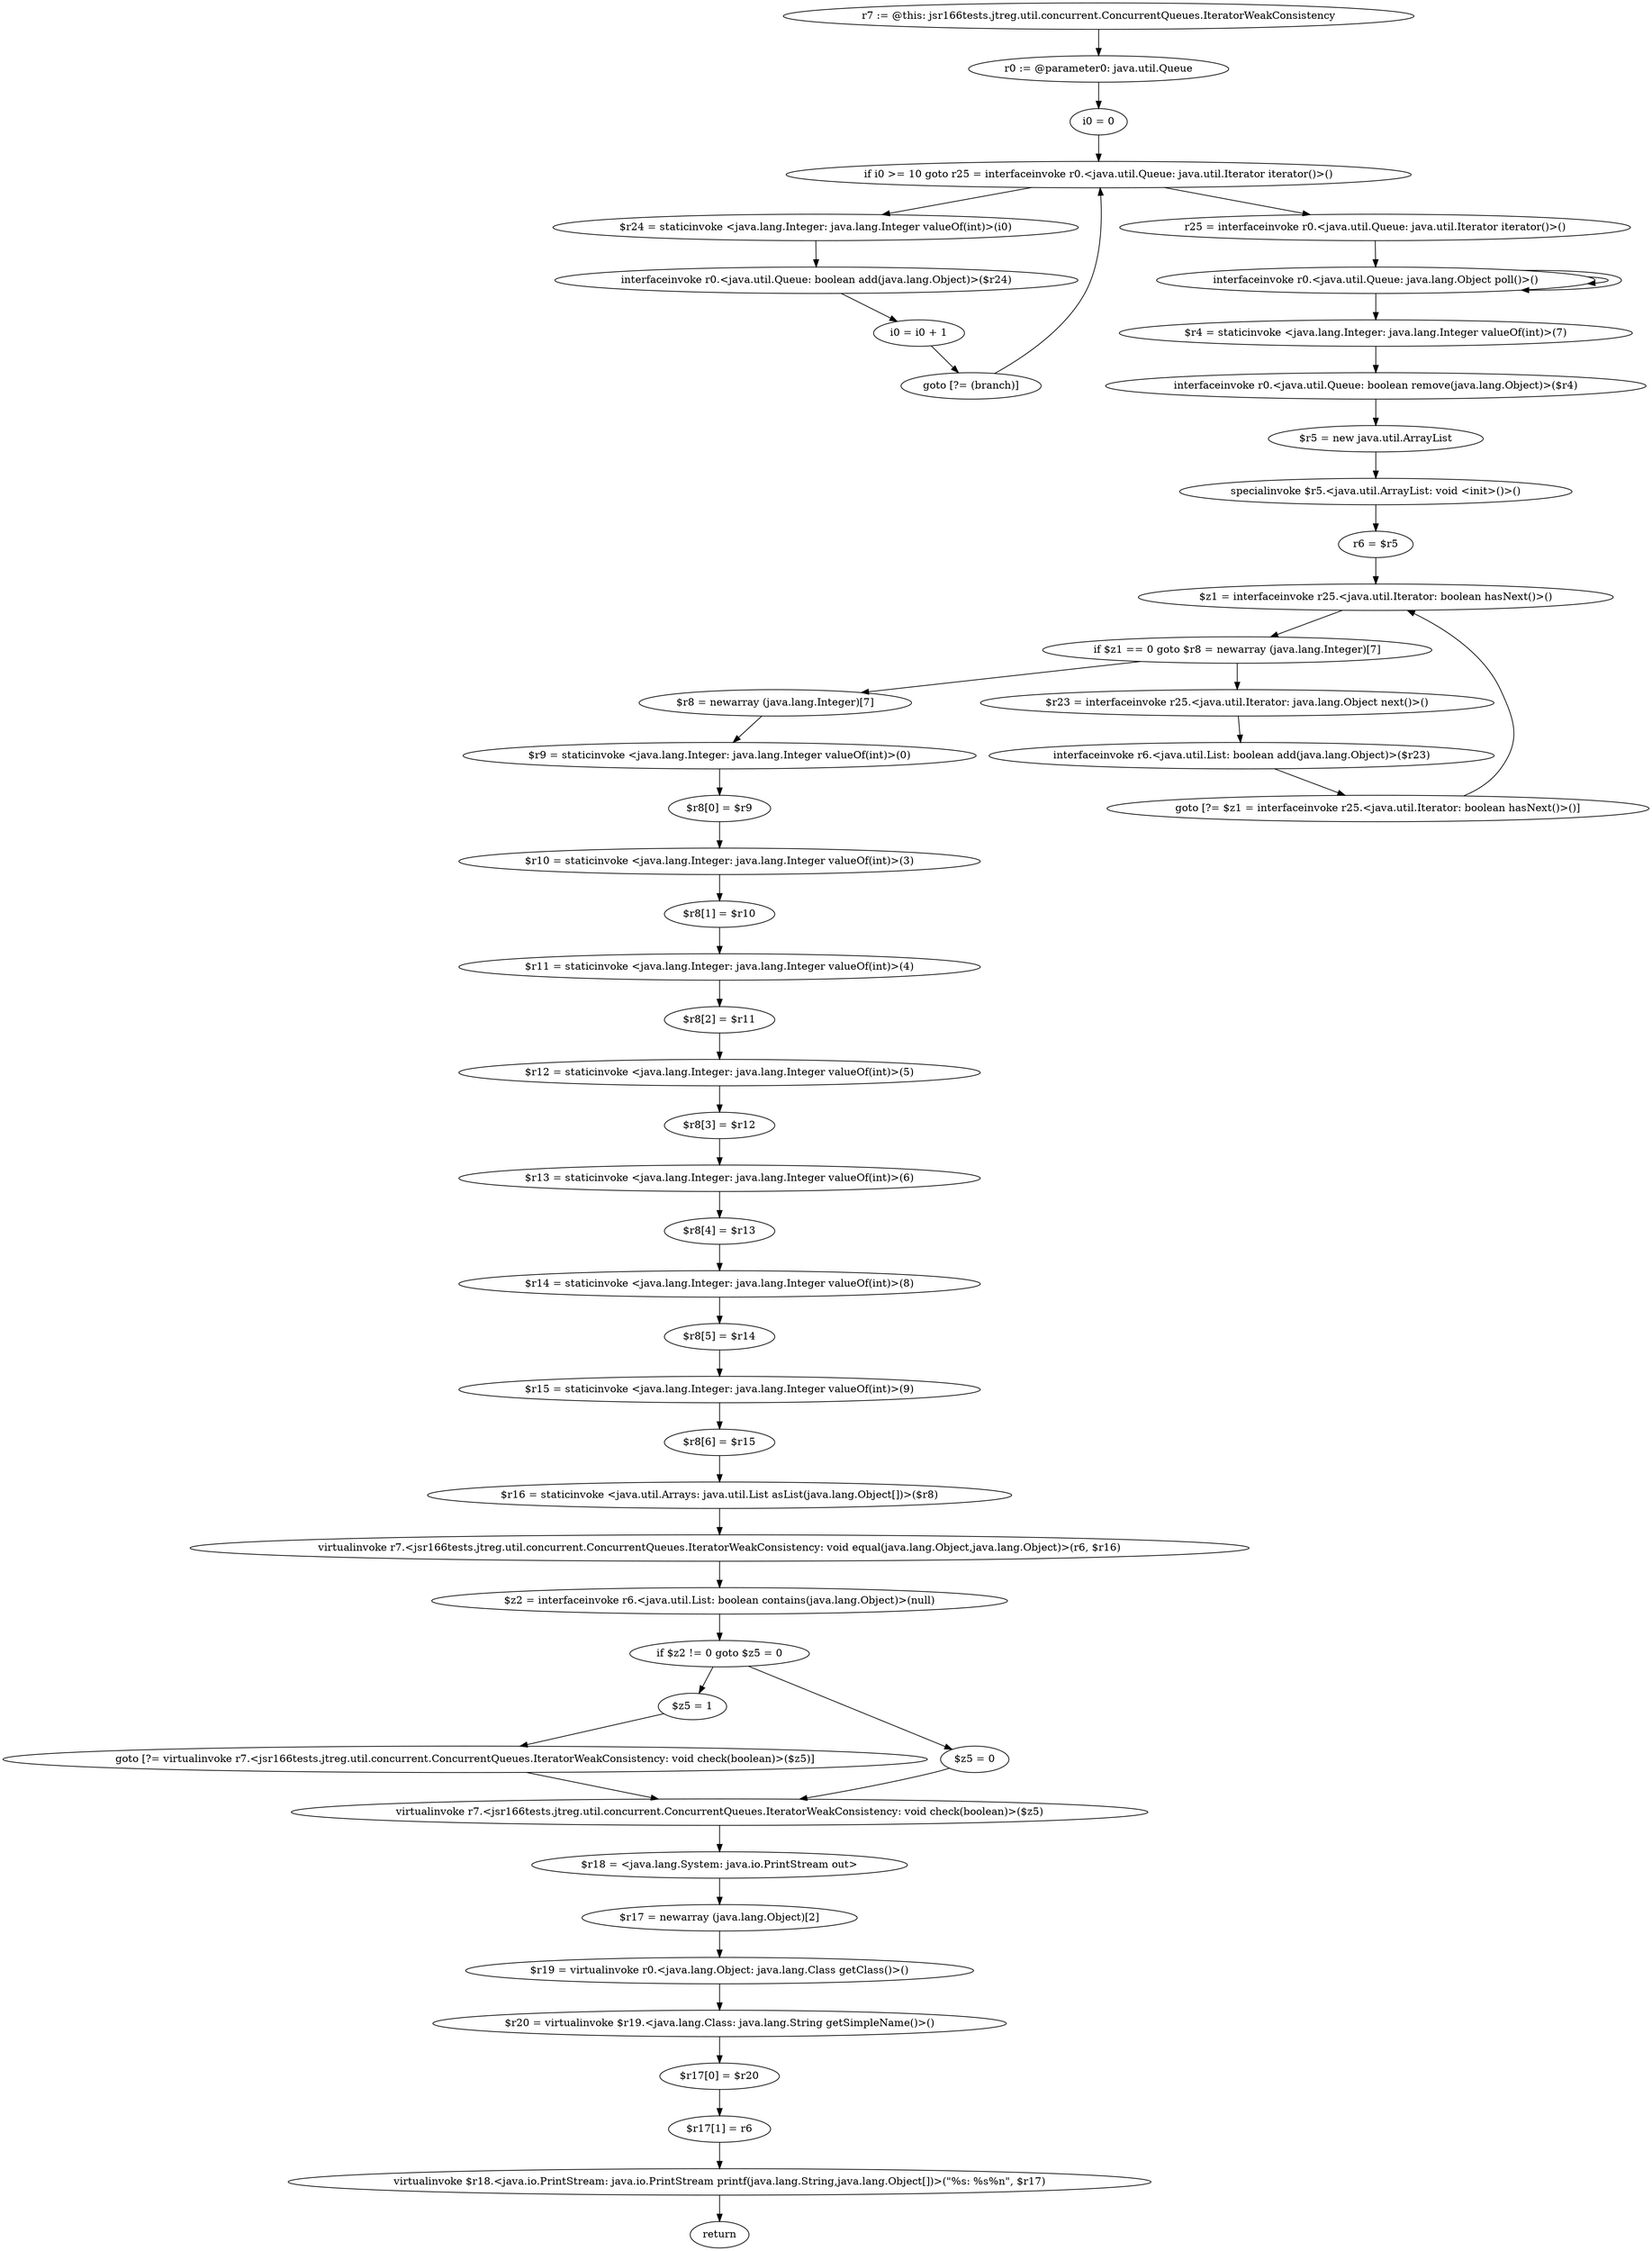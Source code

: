 digraph "unitGraph" {
    "r7 := @this: jsr166tests.jtreg.util.concurrent.ConcurrentQueues.IteratorWeakConsistency"
    "r0 := @parameter0: java.util.Queue"
    "i0 = 0"
    "if i0 >= 10 goto r25 = interfaceinvoke r0.<java.util.Queue: java.util.Iterator iterator()>()"
    "$r24 = staticinvoke <java.lang.Integer: java.lang.Integer valueOf(int)>(i0)"
    "interfaceinvoke r0.<java.util.Queue: boolean add(java.lang.Object)>($r24)"
    "i0 = i0 + 1"
    "goto [?= (branch)]"
    "r25 = interfaceinvoke r0.<java.util.Queue: java.util.Iterator iterator()>()"
    "interfaceinvoke r0.<java.util.Queue: java.lang.Object poll()>()"
    "$r4 = staticinvoke <java.lang.Integer: java.lang.Integer valueOf(int)>(7)"
    "interfaceinvoke r0.<java.util.Queue: boolean remove(java.lang.Object)>($r4)"
    "$r5 = new java.util.ArrayList"
    "specialinvoke $r5.<java.util.ArrayList: void <init>()>()"
    "r6 = $r5"
    "$z1 = interfaceinvoke r25.<java.util.Iterator: boolean hasNext()>()"
    "if $z1 == 0 goto $r8 = newarray (java.lang.Integer)[7]"
    "$r23 = interfaceinvoke r25.<java.util.Iterator: java.lang.Object next()>()"
    "interfaceinvoke r6.<java.util.List: boolean add(java.lang.Object)>($r23)"
    "goto [?= $z1 = interfaceinvoke r25.<java.util.Iterator: boolean hasNext()>()]"
    "$r8 = newarray (java.lang.Integer)[7]"
    "$r9 = staticinvoke <java.lang.Integer: java.lang.Integer valueOf(int)>(0)"
    "$r8[0] = $r9"
    "$r10 = staticinvoke <java.lang.Integer: java.lang.Integer valueOf(int)>(3)"
    "$r8[1] = $r10"
    "$r11 = staticinvoke <java.lang.Integer: java.lang.Integer valueOf(int)>(4)"
    "$r8[2] = $r11"
    "$r12 = staticinvoke <java.lang.Integer: java.lang.Integer valueOf(int)>(5)"
    "$r8[3] = $r12"
    "$r13 = staticinvoke <java.lang.Integer: java.lang.Integer valueOf(int)>(6)"
    "$r8[4] = $r13"
    "$r14 = staticinvoke <java.lang.Integer: java.lang.Integer valueOf(int)>(8)"
    "$r8[5] = $r14"
    "$r15 = staticinvoke <java.lang.Integer: java.lang.Integer valueOf(int)>(9)"
    "$r8[6] = $r15"
    "$r16 = staticinvoke <java.util.Arrays: java.util.List asList(java.lang.Object[])>($r8)"
    "virtualinvoke r7.<jsr166tests.jtreg.util.concurrent.ConcurrentQueues.IteratorWeakConsistency: void equal(java.lang.Object,java.lang.Object)>(r6, $r16)"
    "$z2 = interfaceinvoke r6.<java.util.List: boolean contains(java.lang.Object)>(null)"
    "if $z2 != 0 goto $z5 = 0"
    "$z5 = 1"
    "goto [?= virtualinvoke r7.<jsr166tests.jtreg.util.concurrent.ConcurrentQueues.IteratorWeakConsistency: void check(boolean)>($z5)]"
    "$z5 = 0"
    "virtualinvoke r7.<jsr166tests.jtreg.util.concurrent.ConcurrentQueues.IteratorWeakConsistency: void check(boolean)>($z5)"
    "$r18 = <java.lang.System: java.io.PrintStream out>"
    "$r17 = newarray (java.lang.Object)[2]"
    "$r19 = virtualinvoke r0.<java.lang.Object: java.lang.Class getClass()>()"
    "$r20 = virtualinvoke $r19.<java.lang.Class: java.lang.String getSimpleName()>()"
    "$r17[0] = $r20"
    "$r17[1] = r6"
    "virtualinvoke $r18.<java.io.PrintStream: java.io.PrintStream printf(java.lang.String,java.lang.Object[])>(\"%s: %s%n\", $r17)"
    "return"
    "r7 := @this: jsr166tests.jtreg.util.concurrent.ConcurrentQueues.IteratorWeakConsistency"->"r0 := @parameter0: java.util.Queue";
    "r0 := @parameter0: java.util.Queue"->"i0 = 0";
    "i0 = 0"->"if i0 >= 10 goto r25 = interfaceinvoke r0.<java.util.Queue: java.util.Iterator iterator()>()";
    "if i0 >= 10 goto r25 = interfaceinvoke r0.<java.util.Queue: java.util.Iterator iterator()>()"->"$r24 = staticinvoke <java.lang.Integer: java.lang.Integer valueOf(int)>(i0)";
    "if i0 >= 10 goto r25 = interfaceinvoke r0.<java.util.Queue: java.util.Iterator iterator()>()"->"r25 = interfaceinvoke r0.<java.util.Queue: java.util.Iterator iterator()>()";
    "$r24 = staticinvoke <java.lang.Integer: java.lang.Integer valueOf(int)>(i0)"->"interfaceinvoke r0.<java.util.Queue: boolean add(java.lang.Object)>($r24)";
    "interfaceinvoke r0.<java.util.Queue: boolean add(java.lang.Object)>($r24)"->"i0 = i0 + 1";
    "i0 = i0 + 1"->"goto [?= (branch)]";
    "goto [?= (branch)]"->"if i0 >= 10 goto r25 = interfaceinvoke r0.<java.util.Queue: java.util.Iterator iterator()>()";
    "r25 = interfaceinvoke r0.<java.util.Queue: java.util.Iterator iterator()>()"->"interfaceinvoke r0.<java.util.Queue: java.lang.Object poll()>()";
    "interfaceinvoke r0.<java.util.Queue: java.lang.Object poll()>()"->"interfaceinvoke r0.<java.util.Queue: java.lang.Object poll()>()";
    "interfaceinvoke r0.<java.util.Queue: java.lang.Object poll()>()"->"interfaceinvoke r0.<java.util.Queue: java.lang.Object poll()>()";
    "interfaceinvoke r0.<java.util.Queue: java.lang.Object poll()>()"->"$r4 = staticinvoke <java.lang.Integer: java.lang.Integer valueOf(int)>(7)";
    "$r4 = staticinvoke <java.lang.Integer: java.lang.Integer valueOf(int)>(7)"->"interfaceinvoke r0.<java.util.Queue: boolean remove(java.lang.Object)>($r4)";
    "interfaceinvoke r0.<java.util.Queue: boolean remove(java.lang.Object)>($r4)"->"$r5 = new java.util.ArrayList";
    "$r5 = new java.util.ArrayList"->"specialinvoke $r5.<java.util.ArrayList: void <init>()>()";
    "specialinvoke $r5.<java.util.ArrayList: void <init>()>()"->"r6 = $r5";
    "r6 = $r5"->"$z1 = interfaceinvoke r25.<java.util.Iterator: boolean hasNext()>()";
    "$z1 = interfaceinvoke r25.<java.util.Iterator: boolean hasNext()>()"->"if $z1 == 0 goto $r8 = newarray (java.lang.Integer)[7]";
    "if $z1 == 0 goto $r8 = newarray (java.lang.Integer)[7]"->"$r23 = interfaceinvoke r25.<java.util.Iterator: java.lang.Object next()>()";
    "if $z1 == 0 goto $r8 = newarray (java.lang.Integer)[7]"->"$r8 = newarray (java.lang.Integer)[7]";
    "$r23 = interfaceinvoke r25.<java.util.Iterator: java.lang.Object next()>()"->"interfaceinvoke r6.<java.util.List: boolean add(java.lang.Object)>($r23)";
    "interfaceinvoke r6.<java.util.List: boolean add(java.lang.Object)>($r23)"->"goto [?= $z1 = interfaceinvoke r25.<java.util.Iterator: boolean hasNext()>()]";
    "goto [?= $z1 = interfaceinvoke r25.<java.util.Iterator: boolean hasNext()>()]"->"$z1 = interfaceinvoke r25.<java.util.Iterator: boolean hasNext()>()";
    "$r8 = newarray (java.lang.Integer)[7]"->"$r9 = staticinvoke <java.lang.Integer: java.lang.Integer valueOf(int)>(0)";
    "$r9 = staticinvoke <java.lang.Integer: java.lang.Integer valueOf(int)>(0)"->"$r8[0] = $r9";
    "$r8[0] = $r9"->"$r10 = staticinvoke <java.lang.Integer: java.lang.Integer valueOf(int)>(3)";
    "$r10 = staticinvoke <java.lang.Integer: java.lang.Integer valueOf(int)>(3)"->"$r8[1] = $r10";
    "$r8[1] = $r10"->"$r11 = staticinvoke <java.lang.Integer: java.lang.Integer valueOf(int)>(4)";
    "$r11 = staticinvoke <java.lang.Integer: java.lang.Integer valueOf(int)>(4)"->"$r8[2] = $r11";
    "$r8[2] = $r11"->"$r12 = staticinvoke <java.lang.Integer: java.lang.Integer valueOf(int)>(5)";
    "$r12 = staticinvoke <java.lang.Integer: java.lang.Integer valueOf(int)>(5)"->"$r8[3] = $r12";
    "$r8[3] = $r12"->"$r13 = staticinvoke <java.lang.Integer: java.lang.Integer valueOf(int)>(6)";
    "$r13 = staticinvoke <java.lang.Integer: java.lang.Integer valueOf(int)>(6)"->"$r8[4] = $r13";
    "$r8[4] = $r13"->"$r14 = staticinvoke <java.lang.Integer: java.lang.Integer valueOf(int)>(8)";
    "$r14 = staticinvoke <java.lang.Integer: java.lang.Integer valueOf(int)>(8)"->"$r8[5] = $r14";
    "$r8[5] = $r14"->"$r15 = staticinvoke <java.lang.Integer: java.lang.Integer valueOf(int)>(9)";
    "$r15 = staticinvoke <java.lang.Integer: java.lang.Integer valueOf(int)>(9)"->"$r8[6] = $r15";
    "$r8[6] = $r15"->"$r16 = staticinvoke <java.util.Arrays: java.util.List asList(java.lang.Object[])>($r8)";
    "$r16 = staticinvoke <java.util.Arrays: java.util.List asList(java.lang.Object[])>($r8)"->"virtualinvoke r7.<jsr166tests.jtreg.util.concurrent.ConcurrentQueues.IteratorWeakConsistency: void equal(java.lang.Object,java.lang.Object)>(r6, $r16)";
    "virtualinvoke r7.<jsr166tests.jtreg.util.concurrent.ConcurrentQueues.IteratorWeakConsistency: void equal(java.lang.Object,java.lang.Object)>(r6, $r16)"->"$z2 = interfaceinvoke r6.<java.util.List: boolean contains(java.lang.Object)>(null)";
    "$z2 = interfaceinvoke r6.<java.util.List: boolean contains(java.lang.Object)>(null)"->"if $z2 != 0 goto $z5 = 0";
    "if $z2 != 0 goto $z5 = 0"->"$z5 = 1";
    "if $z2 != 0 goto $z5 = 0"->"$z5 = 0";
    "$z5 = 1"->"goto [?= virtualinvoke r7.<jsr166tests.jtreg.util.concurrent.ConcurrentQueues.IteratorWeakConsistency: void check(boolean)>($z5)]";
    "goto [?= virtualinvoke r7.<jsr166tests.jtreg.util.concurrent.ConcurrentQueues.IteratorWeakConsistency: void check(boolean)>($z5)]"->"virtualinvoke r7.<jsr166tests.jtreg.util.concurrent.ConcurrentQueues.IteratorWeakConsistency: void check(boolean)>($z5)";
    "$z5 = 0"->"virtualinvoke r7.<jsr166tests.jtreg.util.concurrent.ConcurrentQueues.IteratorWeakConsistency: void check(boolean)>($z5)";
    "virtualinvoke r7.<jsr166tests.jtreg.util.concurrent.ConcurrentQueues.IteratorWeakConsistency: void check(boolean)>($z5)"->"$r18 = <java.lang.System: java.io.PrintStream out>";
    "$r18 = <java.lang.System: java.io.PrintStream out>"->"$r17 = newarray (java.lang.Object)[2]";
    "$r17 = newarray (java.lang.Object)[2]"->"$r19 = virtualinvoke r0.<java.lang.Object: java.lang.Class getClass()>()";
    "$r19 = virtualinvoke r0.<java.lang.Object: java.lang.Class getClass()>()"->"$r20 = virtualinvoke $r19.<java.lang.Class: java.lang.String getSimpleName()>()";
    "$r20 = virtualinvoke $r19.<java.lang.Class: java.lang.String getSimpleName()>()"->"$r17[0] = $r20";
    "$r17[0] = $r20"->"$r17[1] = r6";
    "$r17[1] = r6"->"virtualinvoke $r18.<java.io.PrintStream: java.io.PrintStream printf(java.lang.String,java.lang.Object[])>(\"%s: %s%n\", $r17)";
    "virtualinvoke $r18.<java.io.PrintStream: java.io.PrintStream printf(java.lang.String,java.lang.Object[])>(\"%s: %s%n\", $r17)"->"return";
}

